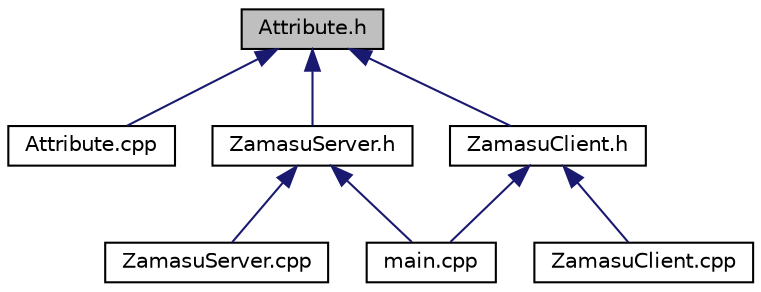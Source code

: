 digraph "Attribute.h"
{
  edge [fontname="Helvetica",fontsize="10",labelfontname="Helvetica",labelfontsize="10"];
  node [fontname="Helvetica",fontsize="10",shape=record];
  Node1 [label="Attribute.h",height=0.2,width=0.4,color="black", fillcolor="grey75", style="filled", fontcolor="black"];
  Node1 -> Node2 [dir="back",color="midnightblue",fontsize="10",style="solid",fontname="Helvetica"];
  Node2 [label="Attribute.cpp",height=0.2,width=0.4,color="black", fillcolor="white", style="filled",URL="$_attribute_8cpp.html"];
  Node1 -> Node3 [dir="back",color="midnightblue",fontsize="10",style="solid",fontname="Helvetica"];
  Node3 [label="ZamasuServer.h",height=0.2,width=0.4,color="black", fillcolor="white", style="filled",URL="$_zamasu_server_8h.html"];
  Node3 -> Node4 [dir="back",color="midnightblue",fontsize="10",style="solid",fontname="Helvetica"];
  Node4 [label="main.cpp",height=0.2,width=0.4,color="black", fillcolor="white", style="filled",URL="$main_8cpp.html"];
  Node3 -> Node5 [dir="back",color="midnightblue",fontsize="10",style="solid",fontname="Helvetica"];
  Node5 [label="ZamasuServer.cpp",height=0.2,width=0.4,color="black", fillcolor="white", style="filled",URL="$_zamasu_server_8cpp.html"];
  Node1 -> Node6 [dir="back",color="midnightblue",fontsize="10",style="solid",fontname="Helvetica"];
  Node6 [label="ZamasuClient.h",height=0.2,width=0.4,color="black", fillcolor="white", style="filled",URL="$_zamasu_client_8h.html"];
  Node6 -> Node4 [dir="back",color="midnightblue",fontsize="10",style="solid",fontname="Helvetica"];
  Node6 -> Node7 [dir="back",color="midnightblue",fontsize="10",style="solid",fontname="Helvetica"];
  Node7 [label="ZamasuClient.cpp",height=0.2,width=0.4,color="black", fillcolor="white", style="filled",URL="$_zamasu_client_8cpp.html"];
}

